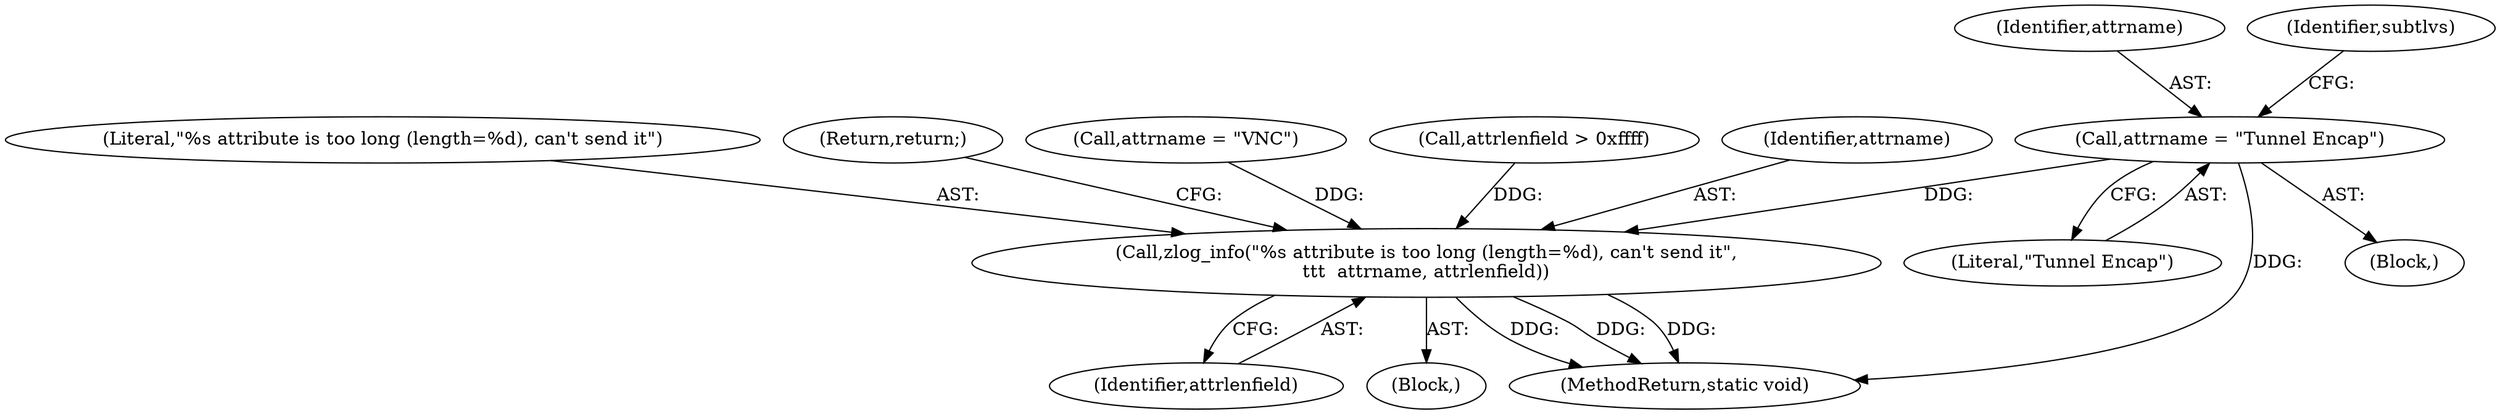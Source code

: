 digraph "0_frr_943d595a018e69b550db08cccba1d0778a86705a_1@pointer" {
"1000153" [label="(Call,attrname = \"Tunnel Encap\")"];
"1000226" [label="(Call,zlog_info(\"%s attribute is too long (length=%d), can't send it\",\n\t\t\t  attrname, attrlenfield))"];
"1000153" [label="(Call,attrname = \"Tunnel Encap\")"];
"1000229" [label="(Identifier,attrlenfield)"];
"1000227" [label="(Literal,\"%s attribute is too long (length=%d), can't send it\")"];
"1000155" [label="(Literal,\"Tunnel Encap\")"];
"1000154" [label="(Identifier,attrname)"];
"1000226" [label="(Call,zlog_info(\"%s attribute is too long (length=%d), can't send it\",\n\t\t\t  attrname, attrlenfield))"];
"1000225" [label="(Block,)"];
"1000230" [label="(Return,return;)"];
"1000178" [label="(Call,attrname = \"VNC\")"];
"1000222" [label="(Call,attrlenfield > 0xffff)"];
"1000327" [label="(MethodReturn,static void)"];
"1000151" [label="(Block,)"];
"1000157" [label="(Identifier,subtlvs)"];
"1000228" [label="(Identifier,attrname)"];
"1000153" -> "1000151"  [label="AST: "];
"1000153" -> "1000155"  [label="CFG: "];
"1000154" -> "1000153"  [label="AST: "];
"1000155" -> "1000153"  [label="AST: "];
"1000157" -> "1000153"  [label="CFG: "];
"1000153" -> "1000327"  [label="DDG: "];
"1000153" -> "1000226"  [label="DDG: "];
"1000226" -> "1000225"  [label="AST: "];
"1000226" -> "1000229"  [label="CFG: "];
"1000227" -> "1000226"  [label="AST: "];
"1000228" -> "1000226"  [label="AST: "];
"1000229" -> "1000226"  [label="AST: "];
"1000230" -> "1000226"  [label="CFG: "];
"1000226" -> "1000327"  [label="DDG: "];
"1000226" -> "1000327"  [label="DDG: "];
"1000226" -> "1000327"  [label="DDG: "];
"1000178" -> "1000226"  [label="DDG: "];
"1000222" -> "1000226"  [label="DDG: "];
}
